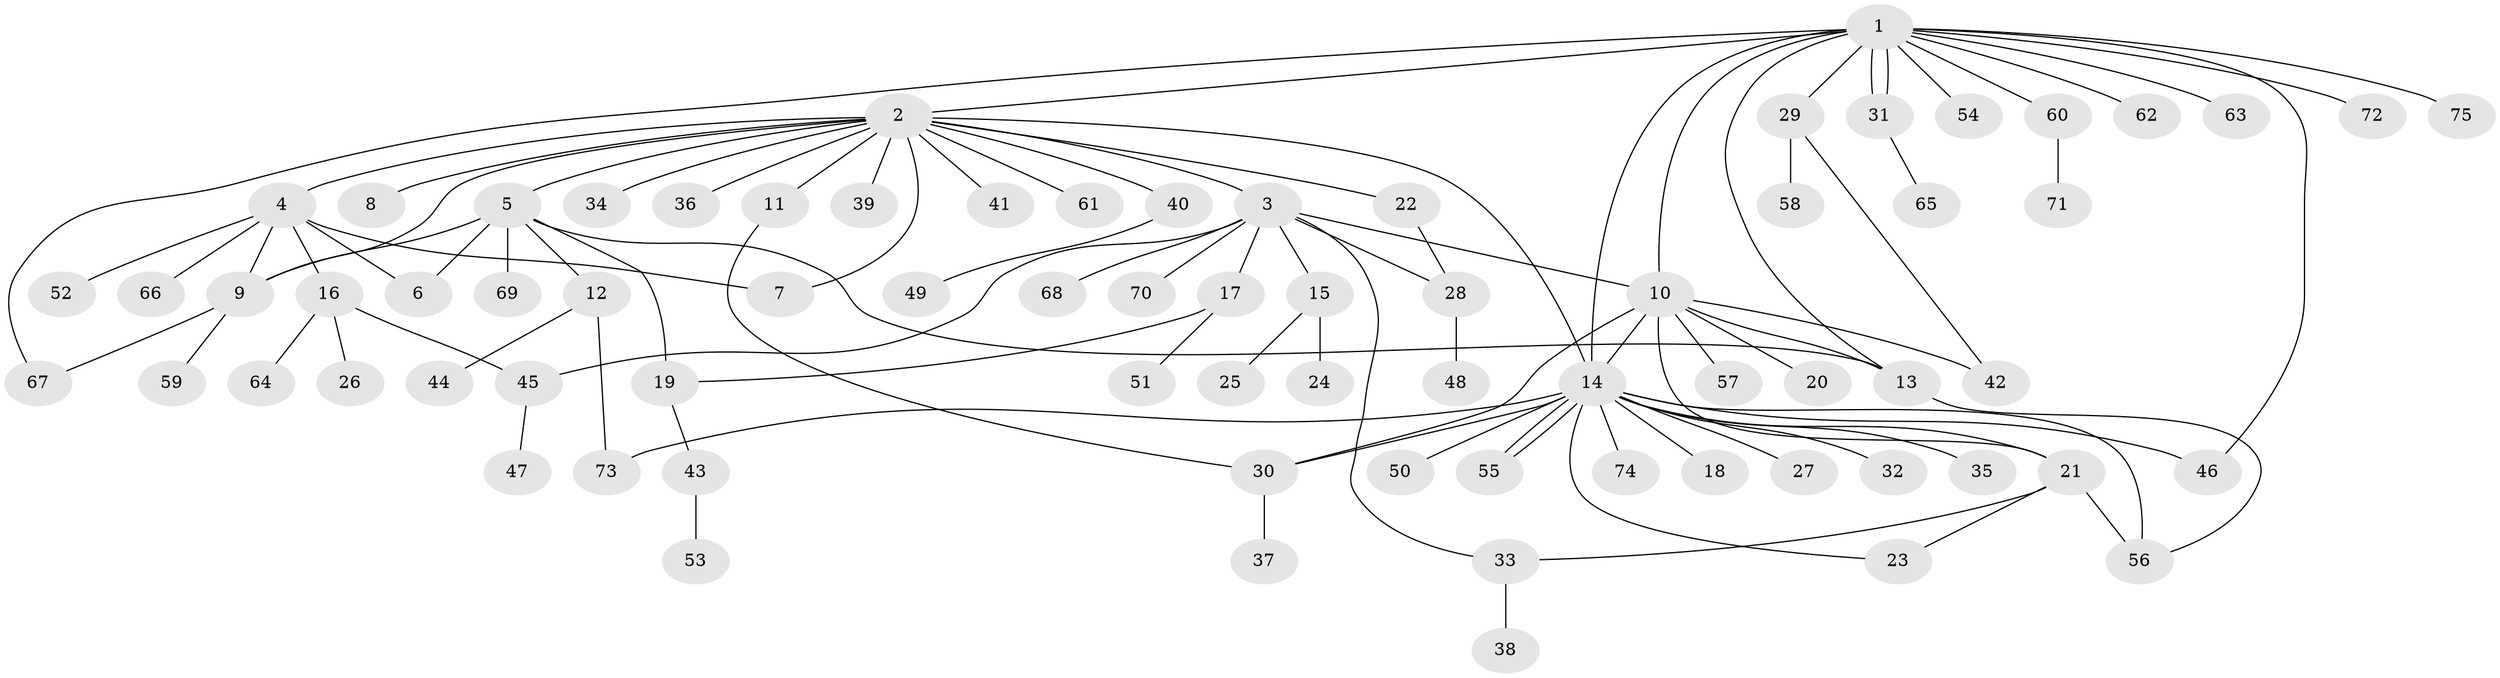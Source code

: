 // Generated by graph-tools (version 1.1) at 2025/49/03/09/25 03:49:48]
// undirected, 75 vertices, 99 edges
graph export_dot {
graph [start="1"]
  node [color=gray90,style=filled];
  1;
  2;
  3;
  4;
  5;
  6;
  7;
  8;
  9;
  10;
  11;
  12;
  13;
  14;
  15;
  16;
  17;
  18;
  19;
  20;
  21;
  22;
  23;
  24;
  25;
  26;
  27;
  28;
  29;
  30;
  31;
  32;
  33;
  34;
  35;
  36;
  37;
  38;
  39;
  40;
  41;
  42;
  43;
  44;
  45;
  46;
  47;
  48;
  49;
  50;
  51;
  52;
  53;
  54;
  55;
  56;
  57;
  58;
  59;
  60;
  61;
  62;
  63;
  64;
  65;
  66;
  67;
  68;
  69;
  70;
  71;
  72;
  73;
  74;
  75;
  1 -- 2;
  1 -- 10;
  1 -- 13;
  1 -- 14;
  1 -- 29;
  1 -- 31;
  1 -- 31;
  1 -- 46;
  1 -- 54;
  1 -- 60;
  1 -- 62;
  1 -- 63;
  1 -- 67;
  1 -- 72;
  1 -- 75;
  2 -- 3;
  2 -- 4;
  2 -- 5;
  2 -- 7;
  2 -- 8;
  2 -- 9;
  2 -- 11;
  2 -- 14;
  2 -- 22;
  2 -- 34;
  2 -- 36;
  2 -- 39;
  2 -- 40;
  2 -- 41;
  2 -- 61;
  3 -- 10;
  3 -- 15;
  3 -- 17;
  3 -- 28;
  3 -- 33;
  3 -- 45;
  3 -- 68;
  3 -- 70;
  4 -- 6;
  4 -- 7;
  4 -- 9;
  4 -- 16;
  4 -- 52;
  4 -- 66;
  5 -- 6;
  5 -- 9;
  5 -- 12;
  5 -- 13;
  5 -- 19;
  5 -- 69;
  9 -- 59;
  9 -- 67;
  10 -- 13;
  10 -- 14;
  10 -- 20;
  10 -- 21;
  10 -- 30;
  10 -- 42;
  10 -- 57;
  11 -- 30;
  12 -- 44;
  12 -- 73;
  13 -- 56;
  14 -- 18;
  14 -- 21;
  14 -- 23;
  14 -- 27;
  14 -- 30;
  14 -- 32;
  14 -- 35;
  14 -- 46;
  14 -- 50;
  14 -- 55;
  14 -- 55;
  14 -- 56;
  14 -- 73;
  14 -- 74;
  15 -- 24;
  15 -- 25;
  16 -- 26;
  16 -- 45;
  16 -- 64;
  17 -- 19;
  17 -- 51;
  19 -- 43;
  21 -- 23;
  21 -- 33;
  21 -- 56;
  22 -- 28;
  28 -- 48;
  29 -- 42;
  29 -- 58;
  30 -- 37;
  31 -- 65;
  33 -- 38;
  40 -- 49;
  43 -- 53;
  45 -- 47;
  60 -- 71;
}
